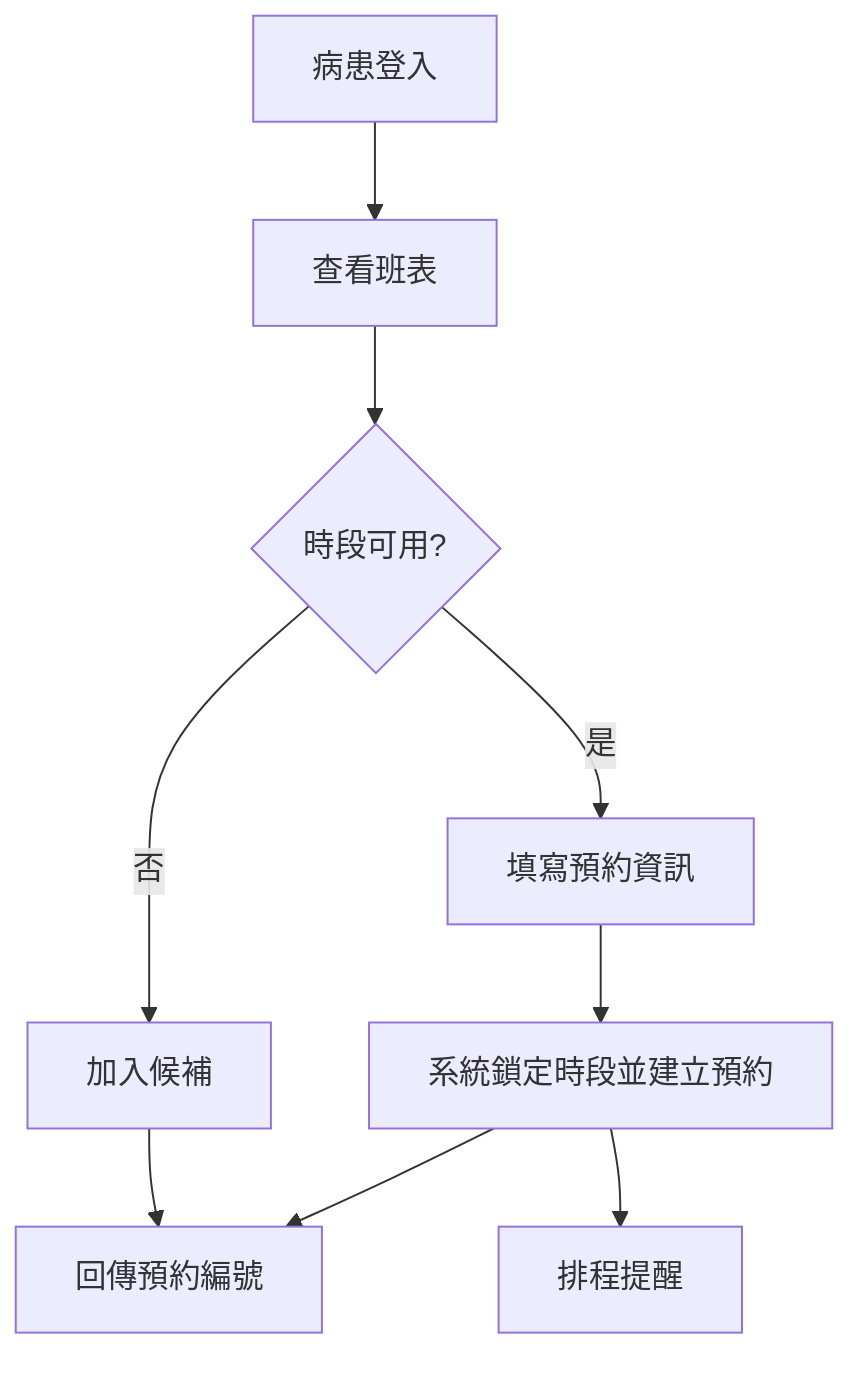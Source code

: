 flowchart TD
  A[病患登入] --> B[查看班表]
  B --> C{時段可用?}
  C -- 是 --> D[填寫預約資訊]
  D --> E[系統鎖定時段並建立預約]
  E --> F[回傳預約編號]
  E --> G[排程提醒]
  C -- 否 --> H[加入候補]
  H --> F